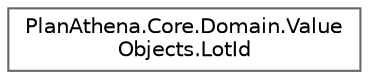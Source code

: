 digraph "Graphical Class Hierarchy"
{
 // LATEX_PDF_SIZE
  bgcolor="transparent";
  edge [fontname=Helvetica,fontsize=10,labelfontname=Helvetica,labelfontsize=10];
  node [fontname=Helvetica,fontsize=10,shape=box,height=0.2,width=0.4];
  rankdir="LR";
  Node0 [id="Node000000",label="PlanAthena.Core.Domain.Value\lObjects.LotId",height=0.2,width=0.4,color="grey40", fillcolor="white", style="filled",URL="$struct_plan_athena_1_1_core_1_1_domain_1_1_value_objects_1_1_lot_id.html",tooltip=" "];
}
